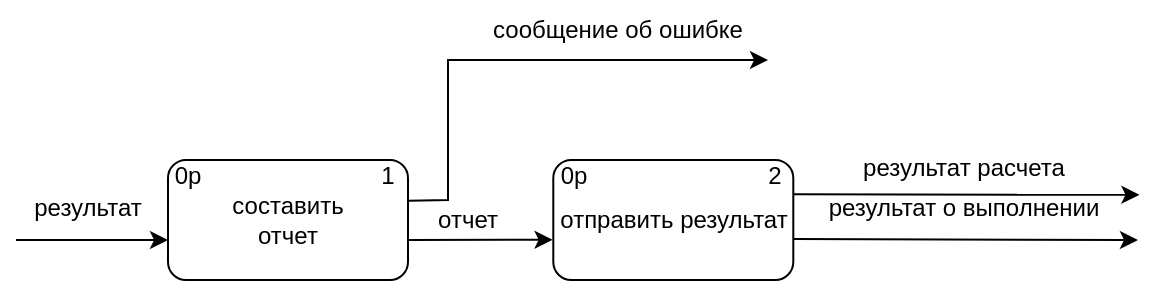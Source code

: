 <mxfile version="20.4.0" type="device"><diagram id="JxV2SWySfEvTblIs1_mz" name="Страница 1"><mxGraphModel dx="599" dy="323" grid="1" gridSize="10" guides="1" tooltips="1" connect="1" arrows="1" fold="1" page="1" pageScale="1" pageWidth="827" pageHeight="1169" math="0" shadow="0"><root><mxCell id="0"/><mxCell id="1" parent="0"/><mxCell id="4Ldryc6dcRqBRVxSEQRF-4" style="edgeStyle=orthogonalEdgeStyle;rounded=0;orthogonalLoop=1;jettySize=auto;html=1;entryX=0;entryY=0.5;entryDx=0;entryDy=0;" parent="1" edge="1"><mxGeometry relative="1" as="geometry"><mxPoint x="194" y="290" as="sourcePoint"/><mxPoint x="270" y="290" as="targetPoint"/></mxGeometry></mxCell><mxCell id="4Ldryc6dcRqBRVxSEQRF-7" value="результат" style="text;html=1;strokeColor=none;fillColor=none;align=center;verticalAlign=middle;whiteSpace=wrap;rounded=0;" parent="1" vertex="1"><mxGeometry x="200" y="264" width="60" height="20" as="geometry"/></mxCell><mxCell id="4Ldryc6dcRqBRVxSEQRF-8" value="отправить результат" style="rounded=1;whiteSpace=wrap;html=1;" parent="1" vertex="1"><mxGeometry x="462.65" y="250" width="120" height="60" as="geometry"/></mxCell><mxCell id="4Ldryc6dcRqBRVxSEQRF-9" value="&lt;div&gt;составить &lt;br&gt;&lt;/div&gt;&lt;div&gt;отчет&lt;br&gt;&lt;/div&gt;" style="rounded=1;whiteSpace=wrap;html=1;" parent="1" vertex="1"><mxGeometry x="270" y="250" width="120" height="60" as="geometry"/></mxCell><mxCell id="4Ldryc6dcRqBRVxSEQRF-10" value="" style="endArrow=classic;html=1;rounded=0;exitX=1.001;exitY=0.34;exitDx=0;exitDy=0;exitPerimeter=0;" parent="1" source="4Ldryc6dcRqBRVxSEQRF-9" edge="1"><mxGeometry width="50" height="50" relative="1" as="geometry"><mxPoint x="409.58" y="210.0" as="sourcePoint"/><mxPoint x="570" y="200" as="targetPoint"/><Array as="points"><mxPoint x="410" y="270"/><mxPoint x="410" y="200"/></Array></mxGeometry></mxCell><mxCell id="4Ldryc6dcRqBRVxSEQRF-11" value="сообщение об ошибке" style="text;html=1;strokeColor=none;fillColor=none;align=center;verticalAlign=middle;whiteSpace=wrap;rounded=0;" parent="1" vertex="1"><mxGeometry x="430" y="170" width="130" height="30" as="geometry"/></mxCell><mxCell id="4Ldryc6dcRqBRVxSEQRF-12" value="результат расчета" style="text;html=1;strokeColor=none;fillColor=none;align=center;verticalAlign=middle;whiteSpace=wrap;rounded=0;" parent="1" vertex="1"><mxGeometry x="602.65" y="239" width="130" height="30" as="geometry"/></mxCell><mxCell id="4Ldryc6dcRqBRVxSEQRF-13" value="" style="endArrow=classic;html=1;rounded=0;" parent="1" edge="1"><mxGeometry width="50" height="50" relative="1" as="geometry"><mxPoint x="582.65" y="267.144" as="sourcePoint"/><mxPoint x="755.72" y="267.42" as="targetPoint"/></mxGeometry></mxCell><mxCell id="4Ldryc6dcRqBRVxSEQRF-14" value="" style="endArrow=classic;html=1;rounded=0;exitX=1;exitY=0.75;exitDx=0;exitDy=0;" parent="1" edge="1"><mxGeometry width="50" height="50" relative="1" as="geometry"><mxPoint x="582.65" y="289.5" as="sourcePoint"/><mxPoint x="755" y="290" as="targetPoint"/></mxGeometry></mxCell><mxCell id="4Ldryc6dcRqBRVxSEQRF-15" value="результат о выполнении" style="text;html=1;strokeColor=none;fillColor=none;align=center;verticalAlign=middle;whiteSpace=wrap;rounded=0;" parent="1" vertex="1"><mxGeometry x="587.65" y="259" width="160" height="30" as="geometry"/></mxCell><mxCell id="4Ldryc6dcRqBRVxSEQRF-18" value="" style="endArrow=classic;html=1;rounded=0;entryX=-0.003;entryY=0.665;entryDx=0;entryDy=0;entryPerimeter=0;" parent="1" target="4Ldryc6dcRqBRVxSEQRF-8" edge="1"><mxGeometry width="50" height="50" relative="1" as="geometry"><mxPoint x="390" y="290" as="sourcePoint"/><mxPoint x="440" y="240" as="targetPoint"/></mxGeometry></mxCell><mxCell id="4Ldryc6dcRqBRVxSEQRF-19" value="отчет" style="text;html=1;strokeColor=none;fillColor=none;align=center;verticalAlign=middle;whiteSpace=wrap;rounded=0;" parent="1" vertex="1"><mxGeometry x="390" y="265" width="60" height="30" as="geometry"/></mxCell><mxCell id="ac8NcHATjX_fSHIMiFPw-1" value="0р" style="text;html=1;strokeColor=none;fillColor=none;align=center;verticalAlign=middle;whiteSpace=wrap;rounded=0;" parent="1" vertex="1"><mxGeometry x="270" y="243" width="20" height="30" as="geometry"/></mxCell><mxCell id="ac8NcHATjX_fSHIMiFPw-2" value="0р" style="text;html=1;strokeColor=none;fillColor=none;align=center;verticalAlign=middle;whiteSpace=wrap;rounded=0;" parent="1" vertex="1"><mxGeometry x="462.65" y="243" width="20" height="30" as="geometry"/></mxCell><mxCell id="ac8NcHATjX_fSHIMiFPw-3" value="1" style="text;html=1;strokeColor=none;fillColor=none;align=center;verticalAlign=middle;whiteSpace=wrap;rounded=0;" parent="1" vertex="1"><mxGeometry x="350" y="243" width="60" height="30" as="geometry"/></mxCell><mxCell id="ac8NcHATjX_fSHIMiFPw-4" value="2" style="text;html=1;strokeColor=none;fillColor=none;align=center;verticalAlign=middle;whiteSpace=wrap;rounded=0;" parent="1" vertex="1"><mxGeometry x="565.3" y="243" width="17.35" height="30" as="geometry"/></mxCell></root></mxGraphModel></diagram></mxfile>